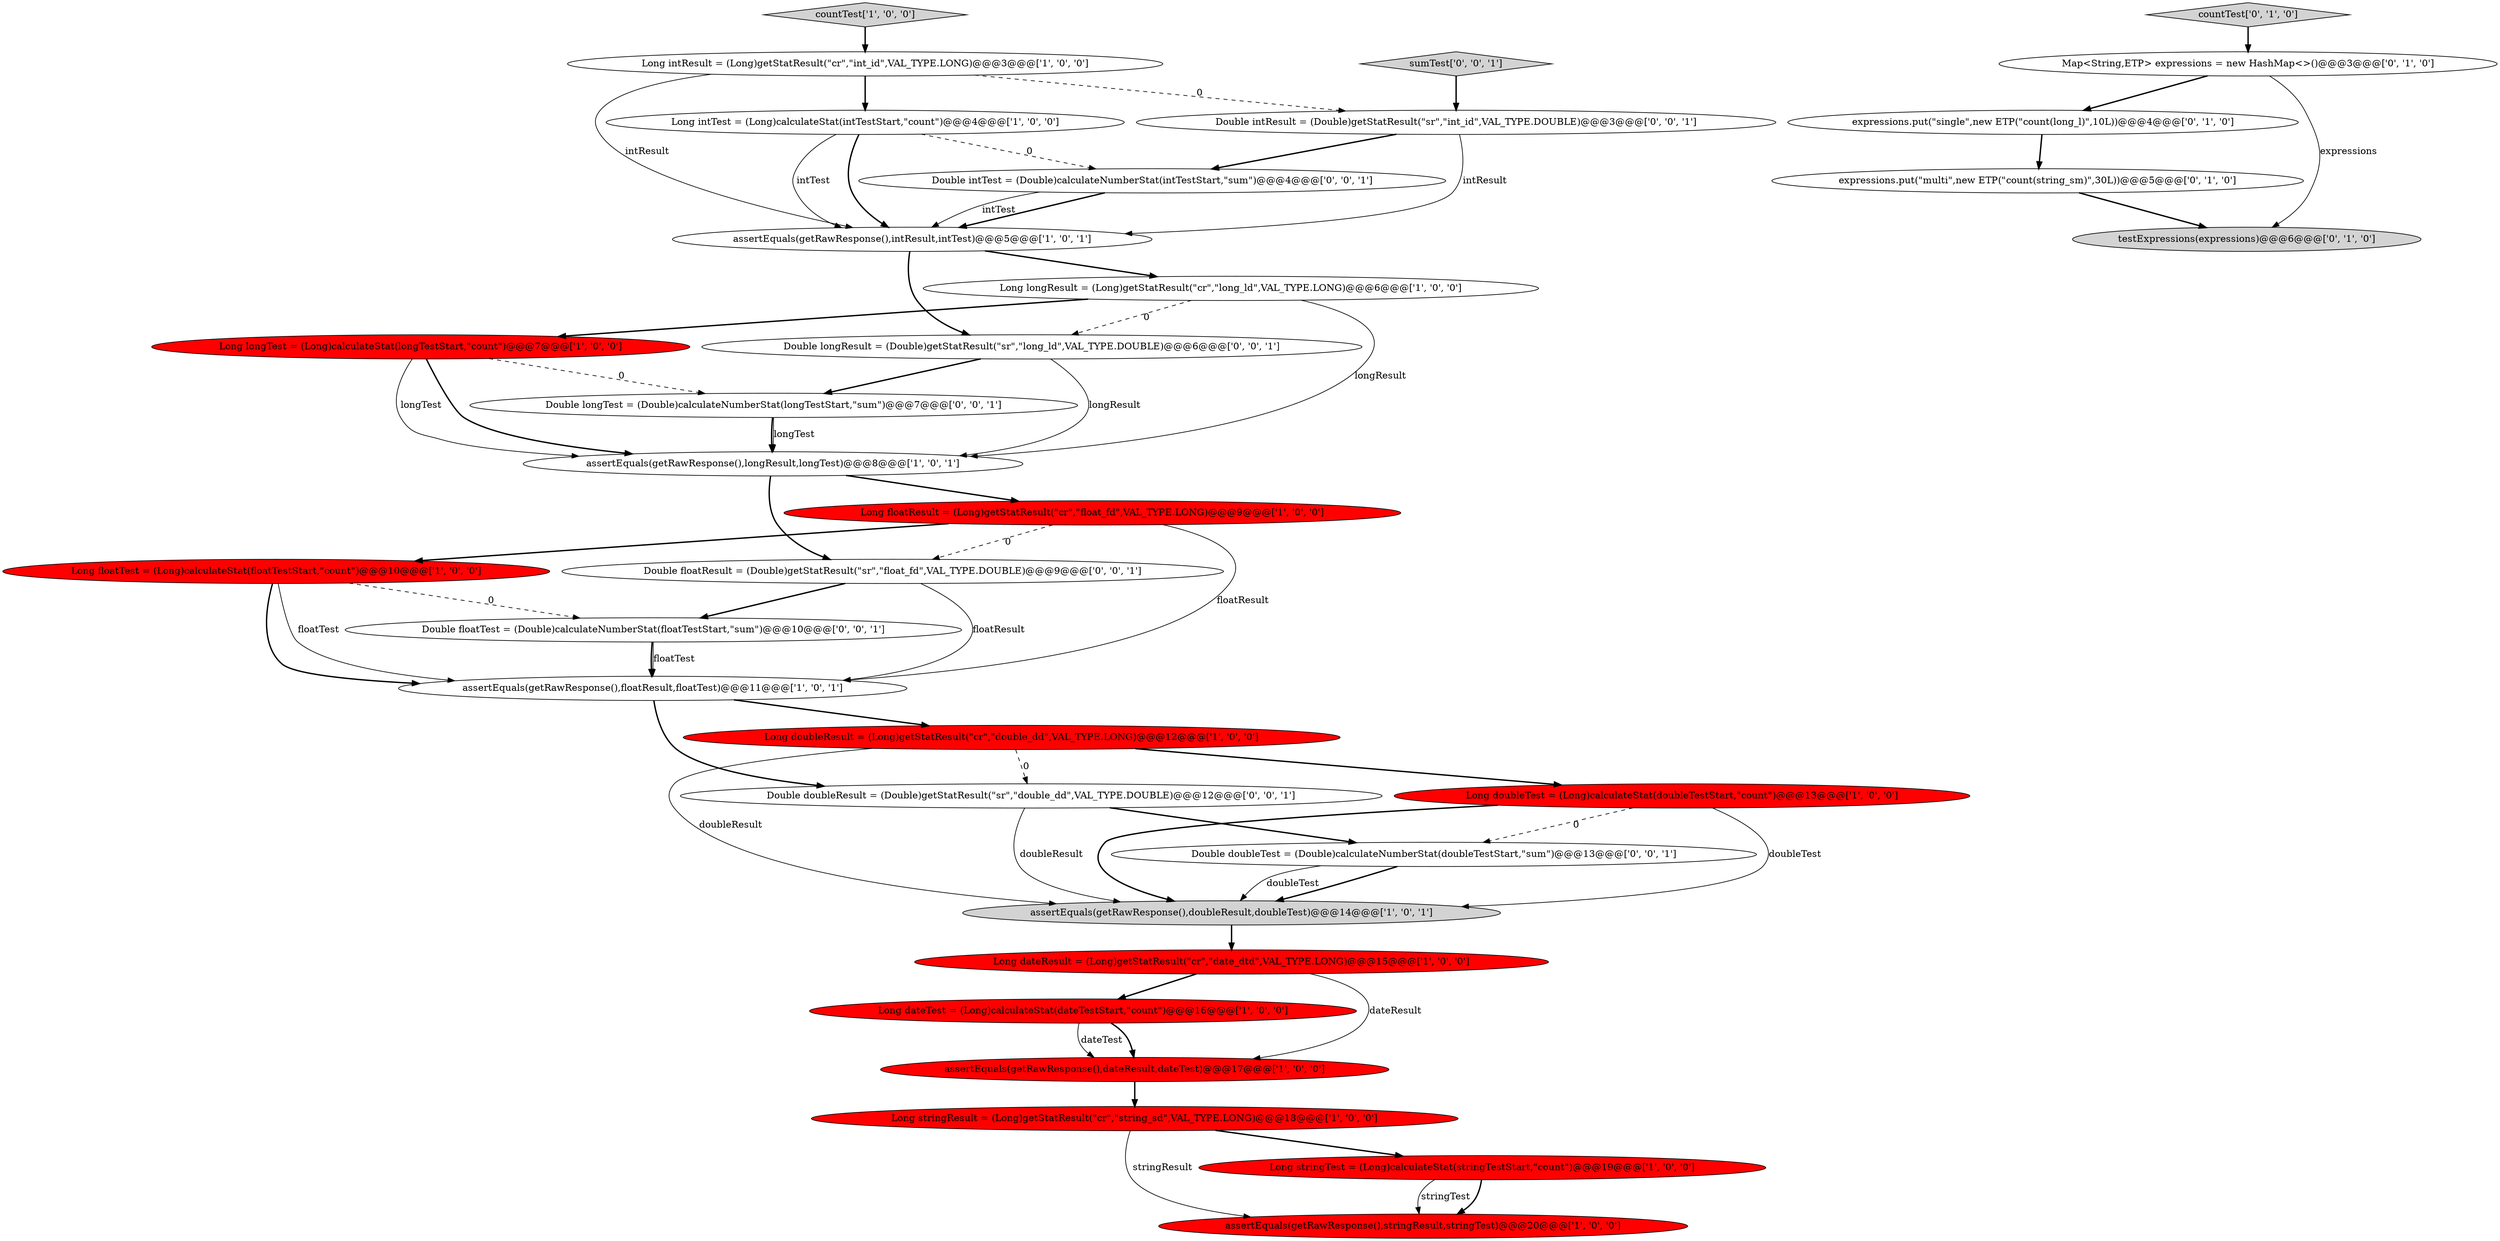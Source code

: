 digraph {
1 [style = filled, label = "countTest['1', '0', '0']", fillcolor = lightgray, shape = diamond image = "AAA0AAABBB1BBB"];
3 [style = filled, label = "Long longTest = (Long)calculateStat(longTestStart,\"count\")@@@7@@@['1', '0', '0']", fillcolor = red, shape = ellipse image = "AAA1AAABBB1BBB"];
15 [style = filled, label = "assertEquals(getRawResponse(),floatResult,floatTest)@@@11@@@['1', '0', '1']", fillcolor = white, shape = ellipse image = "AAA0AAABBB1BBB"];
13 [style = filled, label = "Long doubleTest = (Long)calculateStat(doubleTestStart,\"count\")@@@13@@@['1', '0', '0']", fillcolor = red, shape = ellipse image = "AAA1AAABBB1BBB"];
11 [style = filled, label = "Long dateResult = (Long)getStatResult(\"cr\",\"date_dtd\",VAL_TYPE.LONG)@@@15@@@['1', '0', '0']", fillcolor = red, shape = ellipse image = "AAA1AAABBB1BBB"];
26 [style = filled, label = "Double intResult = (Double)getStatResult(\"sr\",\"int_id\",VAL_TYPE.DOUBLE)@@@3@@@['0', '0', '1']", fillcolor = white, shape = ellipse image = "AAA0AAABBB3BBB"];
17 [style = filled, label = "assertEquals(getRawResponse(),longResult,longTest)@@@8@@@['1', '0', '1']", fillcolor = white, shape = ellipse image = "AAA0AAABBB1BBB"];
5 [style = filled, label = "assertEquals(getRawResponse(),intResult,intTest)@@@5@@@['1', '0', '1']", fillcolor = white, shape = ellipse image = "AAA0AAABBB1BBB"];
10 [style = filled, label = "assertEquals(getRawResponse(),doubleResult,doubleTest)@@@14@@@['1', '0', '1']", fillcolor = lightgray, shape = ellipse image = "AAA0AAABBB1BBB"];
22 [style = filled, label = "countTest['0', '1', '0']", fillcolor = lightgray, shape = diamond image = "AAA0AAABBB2BBB"];
18 [style = filled, label = "Long dateTest = (Long)calculateStat(dateTestStart,\"count\")@@@16@@@['1', '0', '0']", fillcolor = red, shape = ellipse image = "AAA1AAABBB1BBB"];
0 [style = filled, label = "Long floatResult = (Long)getStatResult(\"cr\",\"float_fd\",VAL_TYPE.LONG)@@@9@@@['1', '0', '0']", fillcolor = red, shape = ellipse image = "AAA1AAABBB1BBB"];
24 [style = filled, label = "Double intTest = (Double)calculateNumberStat(intTestStart,\"sum\")@@@4@@@['0', '0', '1']", fillcolor = white, shape = ellipse image = "AAA0AAABBB3BBB"];
2 [style = filled, label = "Long stringResult = (Long)getStatResult(\"cr\",\"string_sd\",VAL_TYPE.LONG)@@@18@@@['1', '0', '0']", fillcolor = red, shape = ellipse image = "AAA1AAABBB1BBB"];
29 [style = filled, label = "sumTest['0', '0', '1']", fillcolor = lightgray, shape = diamond image = "AAA0AAABBB3BBB"];
31 [style = filled, label = "Double longTest = (Double)calculateNumberStat(longTestStart,\"sum\")@@@7@@@['0', '0', '1']", fillcolor = white, shape = ellipse image = "AAA0AAABBB3BBB"];
30 [style = filled, label = "Double longResult = (Double)getStatResult(\"sr\",\"long_ld\",VAL_TYPE.DOUBLE)@@@6@@@['0', '0', '1']", fillcolor = white, shape = ellipse image = "AAA0AAABBB3BBB"];
21 [style = filled, label = "expressions.put(\"multi\",new ETP(\"count(string_sm)\",30L))@@@5@@@['0', '1', '0']", fillcolor = white, shape = ellipse image = "AAA0AAABBB2BBB"];
4 [style = filled, label = "Long doubleResult = (Long)getStatResult(\"cr\",\"double_dd\",VAL_TYPE.LONG)@@@12@@@['1', '0', '0']", fillcolor = red, shape = ellipse image = "AAA1AAABBB1BBB"];
7 [style = filled, label = "Long intResult = (Long)getStatResult(\"cr\",\"int_id\",VAL_TYPE.LONG)@@@3@@@['1', '0', '0']", fillcolor = white, shape = ellipse image = "AAA0AAABBB1BBB"];
14 [style = filled, label = "Long floatTest = (Long)calculateStat(floatTestStart,\"count\")@@@10@@@['1', '0', '0']", fillcolor = red, shape = ellipse image = "AAA1AAABBB1BBB"];
16 [style = filled, label = "Long longResult = (Long)getStatResult(\"cr\",\"long_ld\",VAL_TYPE.LONG)@@@6@@@['1', '0', '0']", fillcolor = white, shape = ellipse image = "AAA0AAABBB1BBB"];
19 [style = filled, label = "Map<String,ETP> expressions = new HashMap<>()@@@3@@@['0', '1', '0']", fillcolor = white, shape = ellipse image = "AAA0AAABBB2BBB"];
27 [style = filled, label = "Double floatResult = (Double)getStatResult(\"sr\",\"float_fd\",VAL_TYPE.DOUBLE)@@@9@@@['0', '0', '1']", fillcolor = white, shape = ellipse image = "AAA0AAABBB3BBB"];
8 [style = filled, label = "assertEquals(getRawResponse(),stringResult,stringTest)@@@20@@@['1', '0', '0']", fillcolor = red, shape = ellipse image = "AAA1AAABBB1BBB"];
12 [style = filled, label = "assertEquals(getRawResponse(),dateResult,dateTest)@@@17@@@['1', '0', '0']", fillcolor = red, shape = ellipse image = "AAA1AAABBB1BBB"];
20 [style = filled, label = "expressions.put(\"single\",new ETP(\"count(long_l)\",10L))@@@4@@@['0', '1', '0']", fillcolor = white, shape = ellipse image = "AAA0AAABBB2BBB"];
25 [style = filled, label = "Double floatTest = (Double)calculateNumberStat(floatTestStart,\"sum\")@@@10@@@['0', '0', '1']", fillcolor = white, shape = ellipse image = "AAA0AAABBB3BBB"];
9 [style = filled, label = "Long intTest = (Long)calculateStat(intTestStart,\"count\")@@@4@@@['1', '0', '0']", fillcolor = white, shape = ellipse image = "AAA0AAABBB1BBB"];
23 [style = filled, label = "testExpressions(expressions)@@@6@@@['0', '1', '0']", fillcolor = lightgray, shape = ellipse image = "AAA0AAABBB2BBB"];
32 [style = filled, label = "Double doubleTest = (Double)calculateNumberStat(doubleTestStart,\"sum\")@@@13@@@['0', '0', '1']", fillcolor = white, shape = ellipse image = "AAA0AAABBB3BBB"];
28 [style = filled, label = "Double doubleResult = (Double)getStatResult(\"sr\",\"double_dd\",VAL_TYPE.DOUBLE)@@@12@@@['0', '0', '1']", fillcolor = white, shape = ellipse image = "AAA0AAABBB3BBB"];
6 [style = filled, label = "Long stringTest = (Long)calculateStat(stringTestStart,\"count\")@@@19@@@['1', '0', '0']", fillcolor = red, shape = ellipse image = "AAA1AAABBB1BBB"];
16->3 [style = bold, label=""];
13->10 [style = bold, label=""];
13->10 [style = solid, label="doubleTest"];
25->15 [style = solid, label="floatTest"];
22->19 [style = bold, label=""];
9->24 [style = dashed, label="0"];
26->5 [style = solid, label="intResult"];
3->31 [style = dashed, label="0"];
2->6 [style = bold, label=""];
14->25 [style = dashed, label="0"];
19->20 [style = bold, label=""];
4->13 [style = bold, label=""];
18->12 [style = bold, label=""];
27->15 [style = solid, label="floatResult"];
11->12 [style = solid, label="dateResult"];
0->27 [style = dashed, label="0"];
2->8 [style = solid, label="stringResult"];
26->24 [style = bold, label=""];
31->17 [style = solid, label="longTest"];
1->7 [style = bold, label=""];
32->10 [style = bold, label=""];
11->18 [style = bold, label=""];
30->17 [style = solid, label="longResult"];
24->5 [style = bold, label=""];
3->17 [style = solid, label="longTest"];
28->32 [style = bold, label=""];
29->26 [style = bold, label=""];
28->10 [style = solid, label="doubleResult"];
20->21 [style = bold, label=""];
5->16 [style = bold, label=""];
7->9 [style = bold, label=""];
4->28 [style = dashed, label="0"];
13->32 [style = dashed, label="0"];
0->15 [style = solid, label="floatResult"];
12->2 [style = bold, label=""];
0->14 [style = bold, label=""];
9->5 [style = solid, label="intTest"];
17->0 [style = bold, label=""];
10->11 [style = bold, label=""];
16->30 [style = dashed, label="0"];
15->28 [style = bold, label=""];
30->31 [style = bold, label=""];
16->17 [style = solid, label="longResult"];
6->8 [style = bold, label=""];
15->4 [style = bold, label=""];
9->5 [style = bold, label=""];
25->15 [style = bold, label=""];
18->12 [style = solid, label="dateTest"];
3->17 [style = bold, label=""];
14->15 [style = bold, label=""];
5->30 [style = bold, label=""];
31->17 [style = bold, label=""];
17->27 [style = bold, label=""];
7->5 [style = solid, label="intResult"];
32->10 [style = solid, label="doubleTest"];
7->26 [style = dashed, label="0"];
14->15 [style = solid, label="floatTest"];
24->5 [style = solid, label="intTest"];
27->25 [style = bold, label=""];
19->23 [style = solid, label="expressions"];
6->8 [style = solid, label="stringTest"];
4->10 [style = solid, label="doubleResult"];
21->23 [style = bold, label=""];
}
